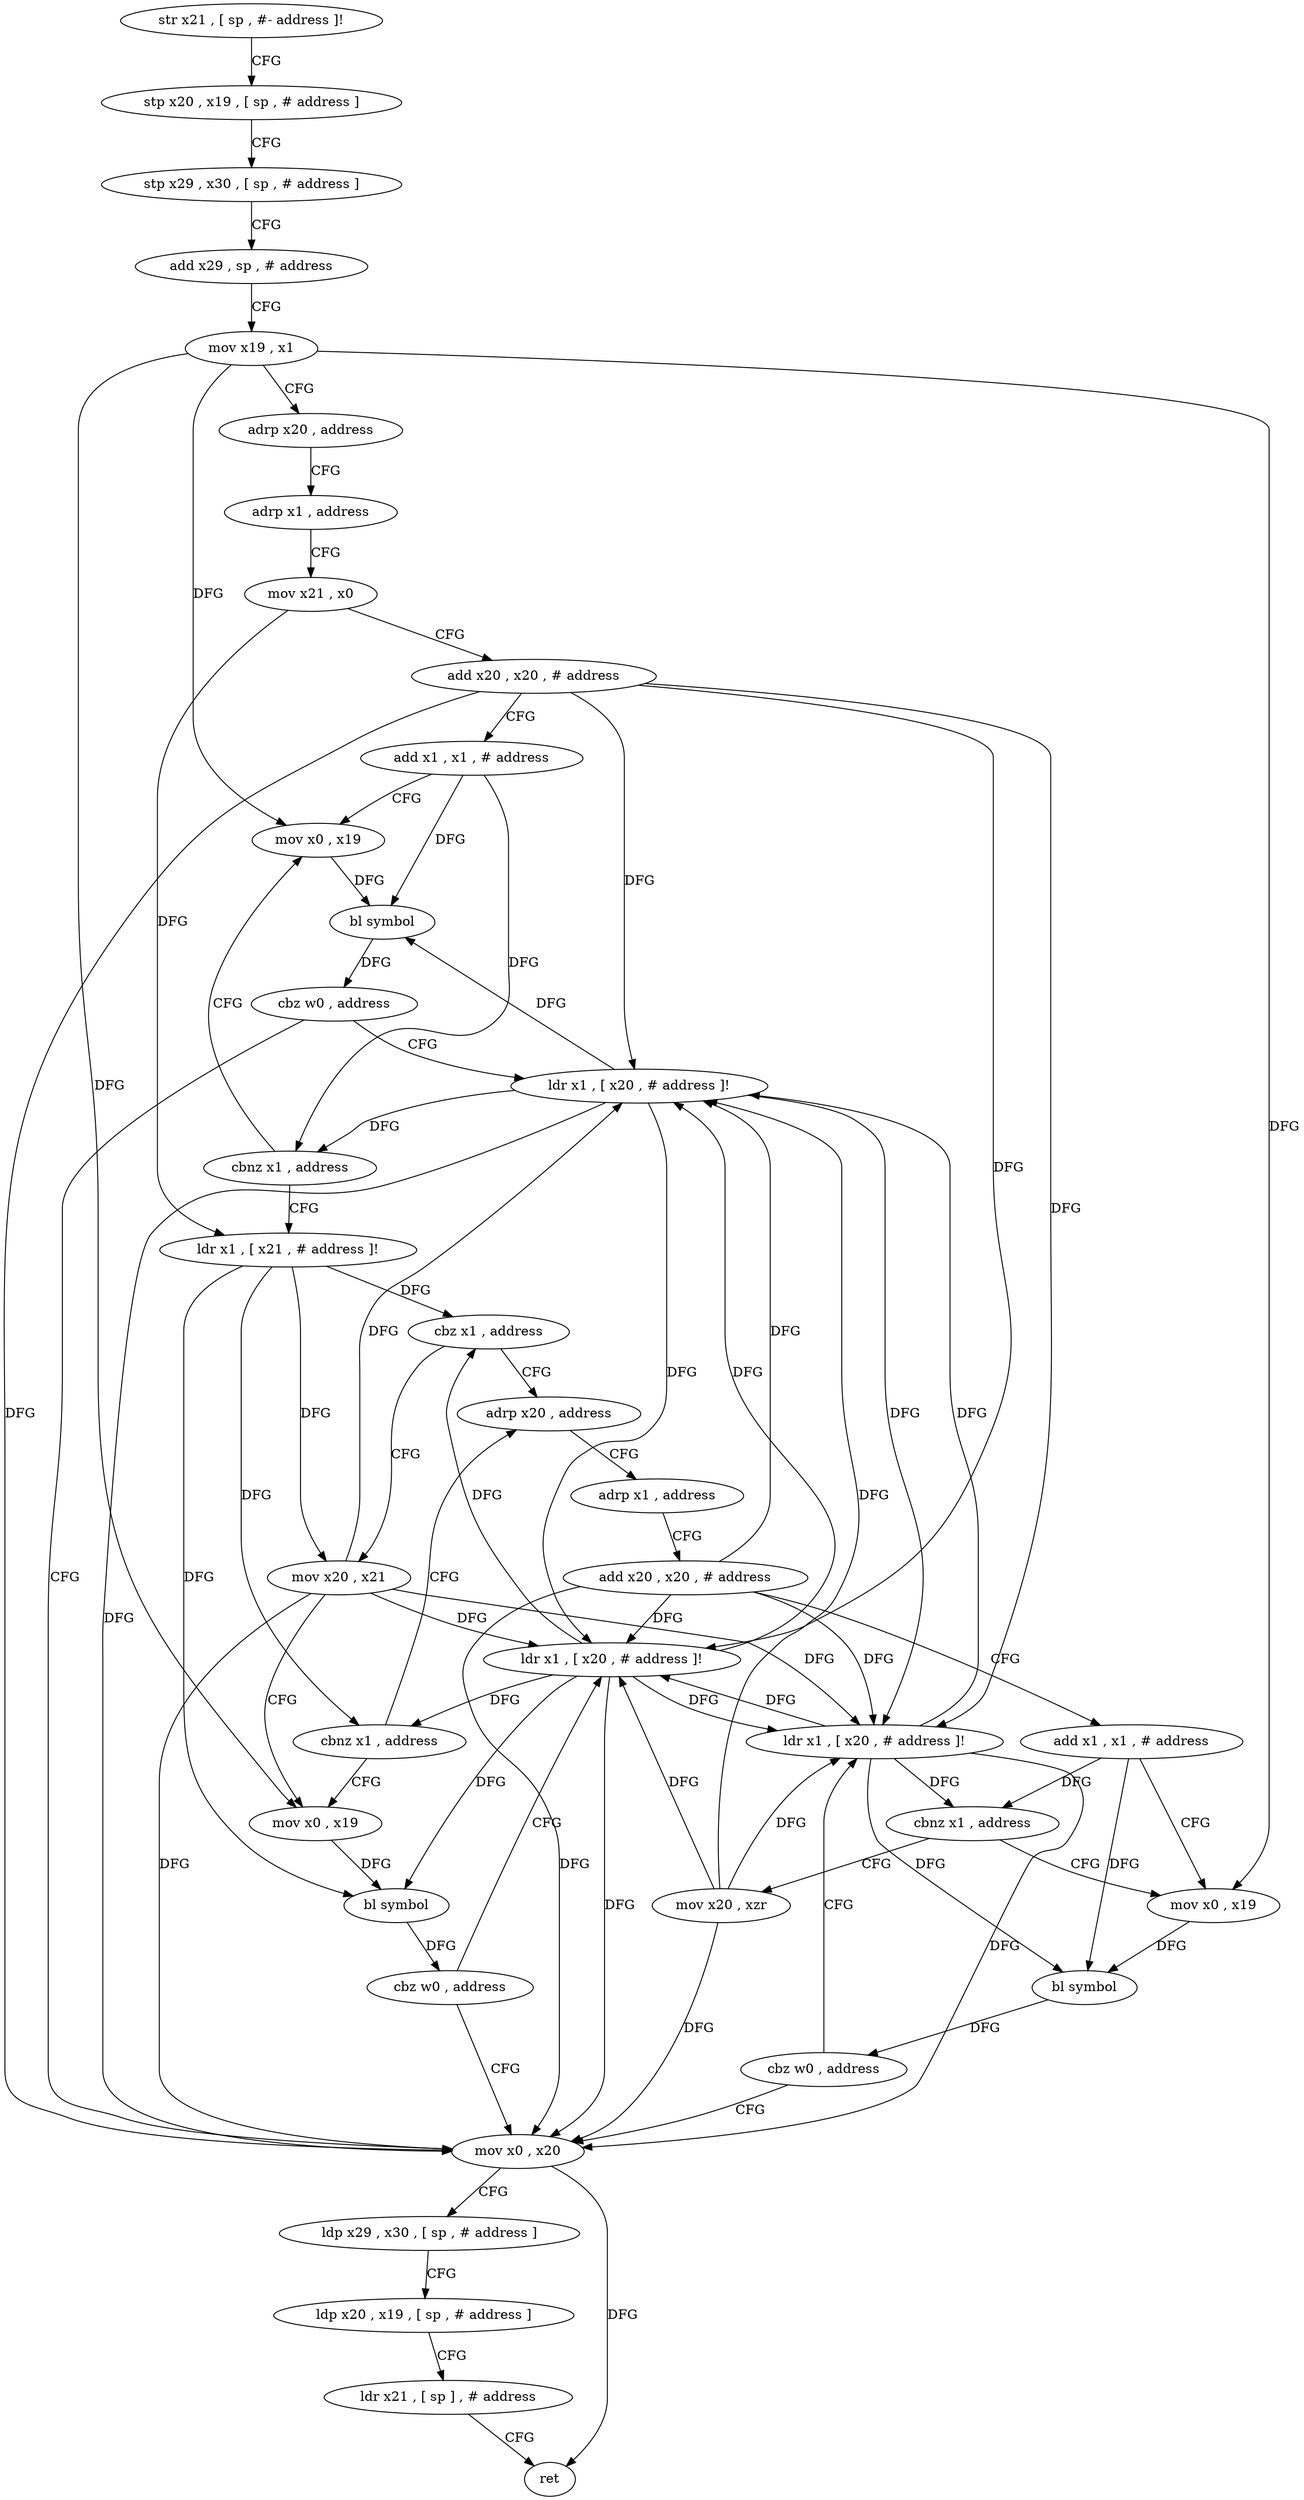 digraph "func" {
"4298984" [label = "str x21 , [ sp , #- address ]!" ]
"4298988" [label = "stp x20 , x19 , [ sp , # address ]" ]
"4298992" [label = "stp x29 , x30 , [ sp , # address ]" ]
"4298996" [label = "add x29 , sp , # address" ]
"4299000" [label = "mov x19 , x1" ]
"4299004" [label = "adrp x20 , address" ]
"4299008" [label = "adrp x1 , address" ]
"4299012" [label = "mov x21 , x0" ]
"4299016" [label = "add x20 , x20 , # address" ]
"4299020" [label = "add x1 , x1 , # address" ]
"4299024" [label = "mov x0 , x19" ]
"4299116" [label = "mov x0 , x20" ]
"4299120" [label = "ldp x29 , x30 , [ sp , # address ]" ]
"4299124" [label = "ldp x20 , x19 , [ sp , # address ]" ]
"4299128" [label = "ldr x21 , [ sp ] , # address" ]
"4299132" [label = "ret" ]
"4299036" [label = "ldr x1 , [ x20 , # address ]!" ]
"4299040" [label = "cbnz x1 , address" ]
"4299044" [label = "ldr x1 , [ x21 , # address ]!" ]
"4299028" [label = "bl symbol" ]
"4299032" [label = "cbz w0 , address" ]
"4299048" [label = "cbz x1 , address" ]
"4299076" [label = "adrp x20 , address" ]
"4299052" [label = "mov x20 , x21" ]
"4299080" [label = "adrp x1 , address" ]
"4299084" [label = "add x20 , x20 , # address" ]
"4299088" [label = "add x1 , x1 , # address" ]
"4299092" [label = "mov x0 , x19" ]
"4299056" [label = "mov x0 , x19" ]
"4299104" [label = "ldr x1 , [ x20 , # address ]!" ]
"4299108" [label = "cbnz x1 , address" ]
"4299112" [label = "mov x20 , xzr" ]
"4299068" [label = "ldr x1 , [ x20 , # address ]!" ]
"4299072" [label = "cbnz x1 , address" ]
"4299096" [label = "bl symbol" ]
"4299100" [label = "cbz w0 , address" ]
"4299060" [label = "bl symbol" ]
"4299064" [label = "cbz w0 , address" ]
"4298984" -> "4298988" [ label = "CFG" ]
"4298988" -> "4298992" [ label = "CFG" ]
"4298992" -> "4298996" [ label = "CFG" ]
"4298996" -> "4299000" [ label = "CFG" ]
"4299000" -> "4299004" [ label = "CFG" ]
"4299000" -> "4299024" [ label = "DFG" ]
"4299000" -> "4299092" [ label = "DFG" ]
"4299000" -> "4299056" [ label = "DFG" ]
"4299004" -> "4299008" [ label = "CFG" ]
"4299008" -> "4299012" [ label = "CFG" ]
"4299012" -> "4299016" [ label = "CFG" ]
"4299012" -> "4299044" [ label = "DFG" ]
"4299016" -> "4299020" [ label = "CFG" ]
"4299016" -> "4299116" [ label = "DFG" ]
"4299016" -> "4299036" [ label = "DFG" ]
"4299016" -> "4299104" [ label = "DFG" ]
"4299016" -> "4299068" [ label = "DFG" ]
"4299020" -> "4299024" [ label = "CFG" ]
"4299020" -> "4299028" [ label = "DFG" ]
"4299020" -> "4299040" [ label = "DFG" ]
"4299024" -> "4299028" [ label = "DFG" ]
"4299116" -> "4299120" [ label = "CFG" ]
"4299116" -> "4299132" [ label = "DFG" ]
"4299120" -> "4299124" [ label = "CFG" ]
"4299124" -> "4299128" [ label = "CFG" ]
"4299128" -> "4299132" [ label = "CFG" ]
"4299036" -> "4299040" [ label = "DFG" ]
"4299036" -> "4299028" [ label = "DFG" ]
"4299036" -> "4299116" [ label = "DFG" ]
"4299036" -> "4299104" [ label = "DFG" ]
"4299036" -> "4299068" [ label = "DFG" ]
"4299040" -> "4299024" [ label = "CFG" ]
"4299040" -> "4299044" [ label = "CFG" ]
"4299044" -> "4299048" [ label = "DFG" ]
"4299044" -> "4299052" [ label = "DFG" ]
"4299044" -> "4299060" [ label = "DFG" ]
"4299044" -> "4299072" [ label = "DFG" ]
"4299028" -> "4299032" [ label = "DFG" ]
"4299032" -> "4299116" [ label = "CFG" ]
"4299032" -> "4299036" [ label = "CFG" ]
"4299048" -> "4299076" [ label = "CFG" ]
"4299048" -> "4299052" [ label = "CFG" ]
"4299076" -> "4299080" [ label = "CFG" ]
"4299052" -> "4299056" [ label = "CFG" ]
"4299052" -> "4299116" [ label = "DFG" ]
"4299052" -> "4299036" [ label = "DFG" ]
"4299052" -> "4299104" [ label = "DFG" ]
"4299052" -> "4299068" [ label = "DFG" ]
"4299080" -> "4299084" [ label = "CFG" ]
"4299084" -> "4299088" [ label = "CFG" ]
"4299084" -> "4299116" [ label = "DFG" ]
"4299084" -> "4299036" [ label = "DFG" ]
"4299084" -> "4299104" [ label = "DFG" ]
"4299084" -> "4299068" [ label = "DFG" ]
"4299088" -> "4299092" [ label = "CFG" ]
"4299088" -> "4299096" [ label = "DFG" ]
"4299088" -> "4299108" [ label = "DFG" ]
"4299092" -> "4299096" [ label = "DFG" ]
"4299056" -> "4299060" [ label = "DFG" ]
"4299104" -> "4299108" [ label = "DFG" ]
"4299104" -> "4299116" [ label = "DFG" ]
"4299104" -> "4299036" [ label = "DFG" ]
"4299104" -> "4299096" [ label = "DFG" ]
"4299104" -> "4299068" [ label = "DFG" ]
"4299108" -> "4299092" [ label = "CFG" ]
"4299108" -> "4299112" [ label = "CFG" ]
"4299112" -> "4299116" [ label = "DFG" ]
"4299112" -> "4299036" [ label = "DFG" ]
"4299112" -> "4299104" [ label = "DFG" ]
"4299112" -> "4299068" [ label = "DFG" ]
"4299068" -> "4299072" [ label = "DFG" ]
"4299068" -> "4299116" [ label = "DFG" ]
"4299068" -> "4299036" [ label = "DFG" ]
"4299068" -> "4299048" [ label = "DFG" ]
"4299068" -> "4299060" [ label = "DFG" ]
"4299068" -> "4299104" [ label = "DFG" ]
"4299072" -> "4299056" [ label = "CFG" ]
"4299072" -> "4299076" [ label = "CFG" ]
"4299096" -> "4299100" [ label = "DFG" ]
"4299100" -> "4299116" [ label = "CFG" ]
"4299100" -> "4299104" [ label = "CFG" ]
"4299060" -> "4299064" [ label = "DFG" ]
"4299064" -> "4299116" [ label = "CFG" ]
"4299064" -> "4299068" [ label = "CFG" ]
}
